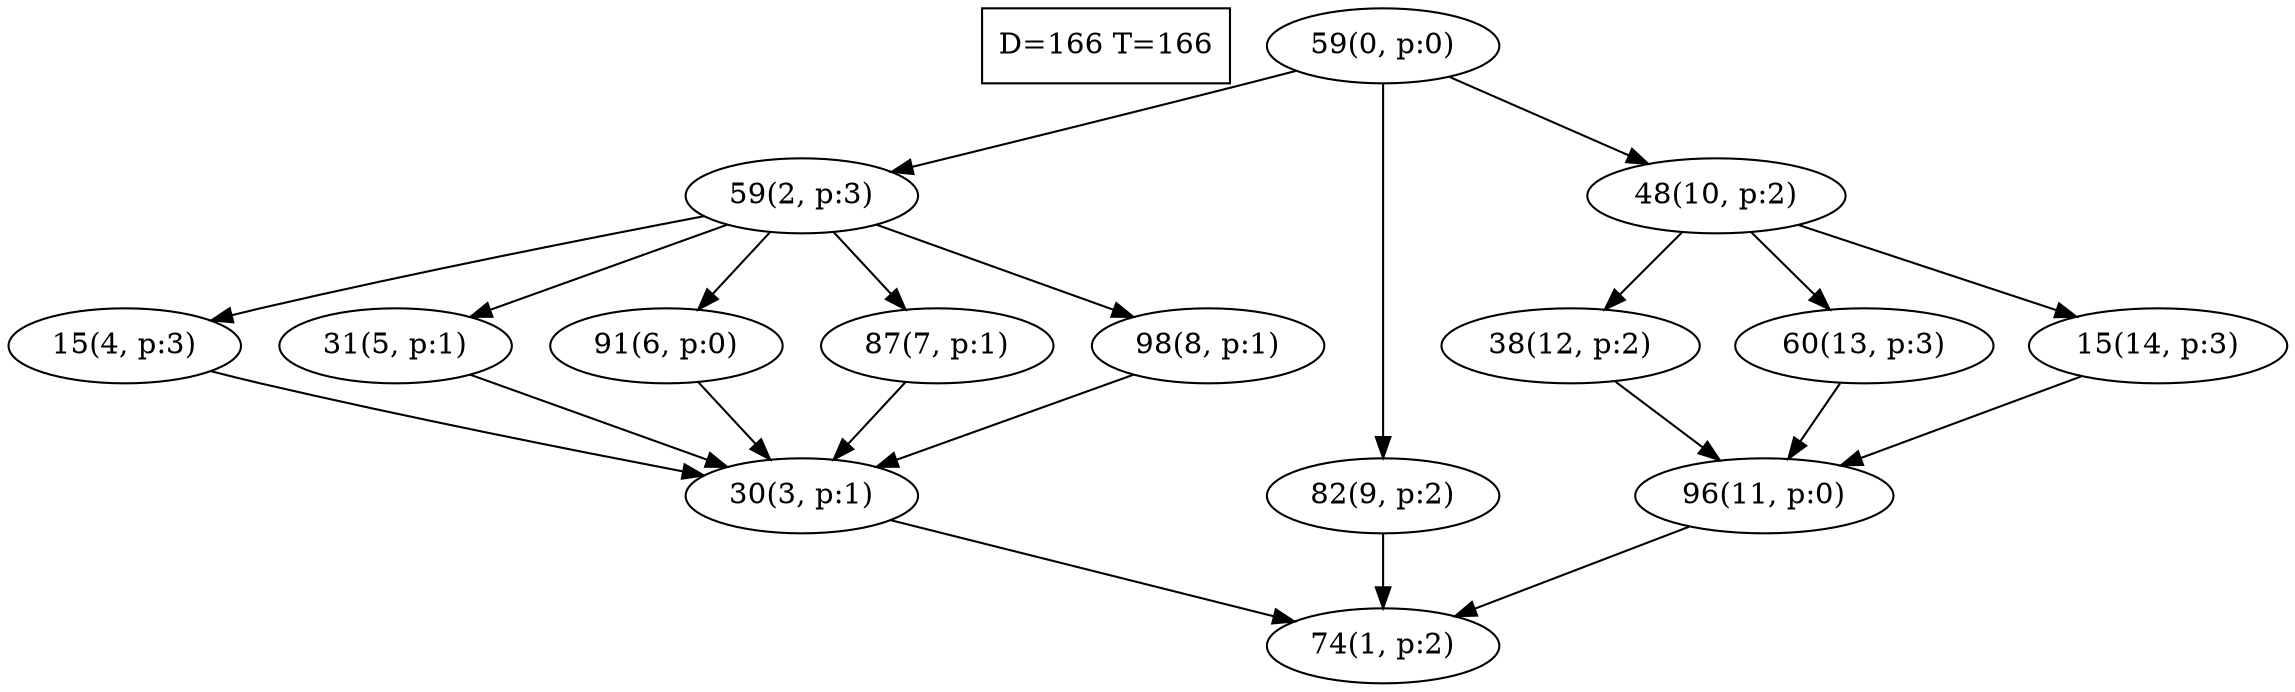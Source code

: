 digraph Task {
i [shape=box, label="D=166 T=166"]; 
0 [label="59(0, p:0)"];
1 [label="74(1, p:2)"];
2 [label="59(2, p:3)"];
3 [label="30(3, p:1)"];
4 [label="15(4, p:3)"];
5 [label="31(5, p:1)"];
6 [label="91(6, p:0)"];
7 [label="87(7, p:1)"];
8 [label="98(8, p:1)"];
9 [label="82(9, p:2)"];
10 [label="48(10, p:2)"];
11 [label="96(11, p:0)"];
12 [label="38(12, p:2)"];
13 [label="60(13, p:3)"];
14 [label="15(14, p:3)"];
0 -> 2;
0 -> 9;
0 -> 10;
2 -> 4;
2 -> 5;
2 -> 6;
2 -> 7;
2 -> 8;
3 -> 1;
4 -> 3;
5 -> 3;
6 -> 3;
7 -> 3;
8 -> 3;
9 -> 1;
10 -> 12;
10 -> 13;
10 -> 14;
11 -> 1;
12 -> 11;
13 -> 11;
14 -> 11;
}